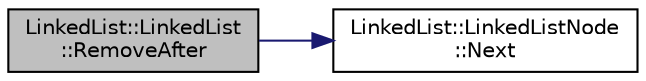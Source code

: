 digraph "LinkedList::LinkedList::RemoveAfter"
{
 // LATEX_PDF_SIZE
  edge [fontname="Helvetica",fontsize="10",labelfontname="Helvetica",labelfontsize="10"];
  node [fontname="Helvetica",fontsize="10",shape=record];
  rankdir="LR";
  Node1 [label="LinkedList::LinkedList\l::RemoveAfter",height=0.2,width=0.4,color="black", fillcolor="grey75", style="filled", fontcolor="black",tooltip=" "];
  Node1 -> Node2 [color="midnightblue",fontsize="10",style="solid",fontname="Helvetica"];
  Node2 [label="LinkedList::LinkedListNode\l::Next",height=0.2,width=0.4,color="black", fillcolor="white", style="filled",URL="$d1/ddb/class_linked_list_1_1_linked_list_node.html#ae8904177c84fd9d61718eed06a0a8bf7",tooltip="Get the next node in the linked list."];
}
